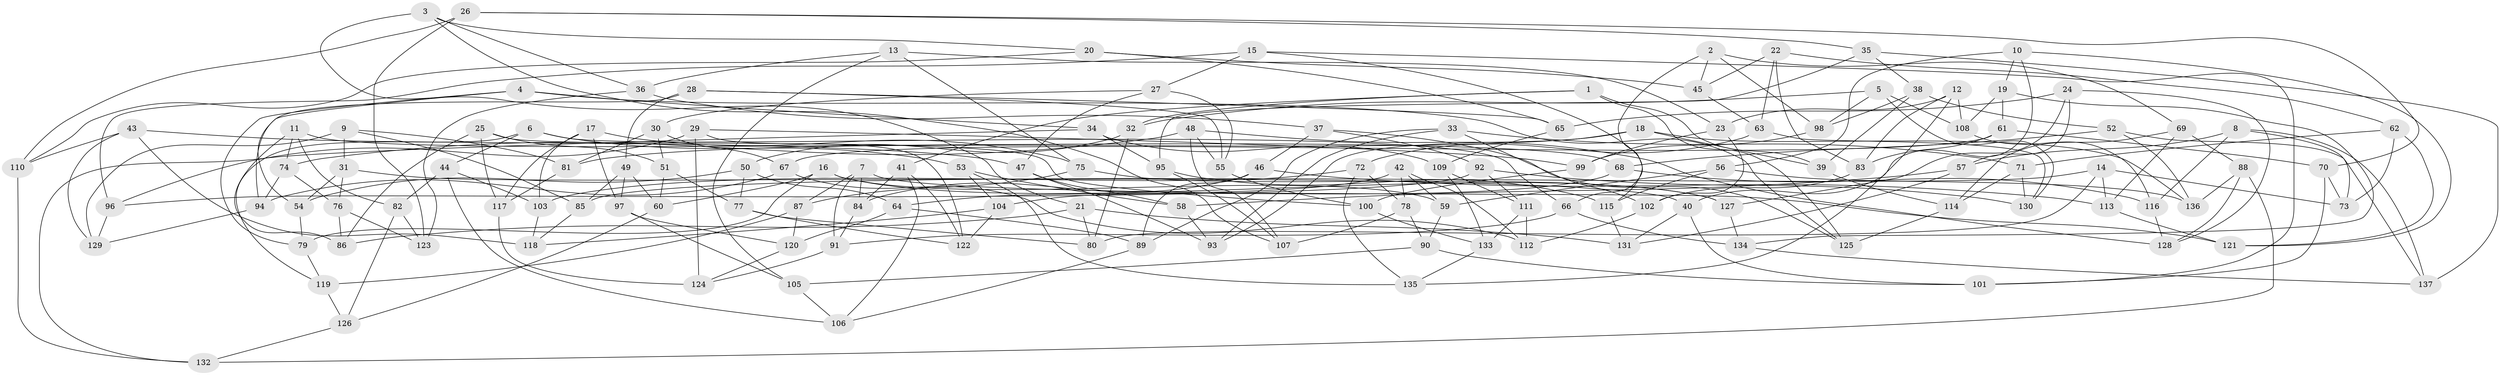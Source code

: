 // coarse degree distribution, {4: 0.5208333333333334, 6: 0.2916666666666667, 3: 0.052083333333333336, 5: 0.13541666666666666}
// Generated by graph-tools (version 1.1) at 2025/38/03/04/25 23:38:16]
// undirected, 137 vertices, 274 edges
graph export_dot {
  node [color=gray90,style=filled];
  1;
  2;
  3;
  4;
  5;
  6;
  7;
  8;
  9;
  10;
  11;
  12;
  13;
  14;
  15;
  16;
  17;
  18;
  19;
  20;
  21;
  22;
  23;
  24;
  25;
  26;
  27;
  28;
  29;
  30;
  31;
  32;
  33;
  34;
  35;
  36;
  37;
  38;
  39;
  40;
  41;
  42;
  43;
  44;
  45;
  46;
  47;
  48;
  49;
  50;
  51;
  52;
  53;
  54;
  55;
  56;
  57;
  58;
  59;
  60;
  61;
  62;
  63;
  64;
  65;
  66;
  67;
  68;
  69;
  70;
  71;
  72;
  73;
  74;
  75;
  76;
  77;
  78;
  79;
  80;
  81;
  82;
  83;
  84;
  85;
  86;
  87;
  88;
  89;
  90;
  91;
  92;
  93;
  94;
  95;
  96;
  97;
  98;
  99;
  100;
  101;
  102;
  103;
  104;
  105;
  106;
  107;
  108;
  109;
  110;
  111;
  112;
  113;
  114;
  115;
  116;
  117;
  118;
  119;
  120;
  121;
  122;
  123;
  124;
  125;
  126;
  127;
  128;
  129;
  130;
  131;
  132;
  133;
  134;
  135;
  136;
  137;
  1 -- 39;
  1 -- 125;
  1 -- 41;
  1 -- 32;
  2 -- 45;
  2 -- 66;
  2 -- 98;
  2 -- 69;
  3 -- 36;
  3 -- 107;
  3 -- 21;
  3 -- 20;
  4 -- 54;
  4 -- 79;
  4 -- 125;
  4 -- 34;
  5 -- 32;
  5 -- 130;
  5 -- 108;
  5 -- 98;
  6 -- 119;
  6 -- 66;
  6 -- 44;
  6 -- 53;
  7 -- 121;
  7 -- 91;
  7 -- 87;
  7 -- 84;
  8 -- 137;
  8 -- 73;
  8 -- 116;
  8 -- 57;
  9 -- 85;
  9 -- 129;
  9 -- 81;
  9 -- 31;
  10 -- 121;
  10 -- 19;
  10 -- 40;
  10 -- 56;
  11 -- 86;
  11 -- 82;
  11 -- 74;
  11 -- 68;
  12 -- 83;
  12 -- 108;
  12 -- 23;
  12 -- 135;
  13 -- 36;
  13 -- 75;
  13 -- 105;
  13 -- 23;
  14 -- 80;
  14 -- 85;
  14 -- 73;
  14 -- 113;
  15 -- 101;
  15 -- 115;
  15 -- 96;
  15 -- 27;
  16 -- 79;
  16 -- 59;
  16 -- 127;
  16 -- 60;
  17 -- 117;
  17 -- 75;
  17 -- 103;
  17 -- 97;
  18 -- 39;
  18 -- 136;
  18 -- 81;
  18 -- 93;
  19 -- 61;
  19 -- 134;
  19 -- 108;
  20 -- 110;
  20 -- 65;
  20 -- 45;
  21 -- 86;
  21 -- 131;
  21 -- 80;
  22 -- 63;
  22 -- 62;
  22 -- 83;
  22 -- 45;
  23 -- 102;
  23 -- 99;
  24 -- 127;
  24 -- 65;
  24 -- 57;
  24 -- 128;
  25 -- 51;
  25 -- 100;
  25 -- 86;
  25 -- 117;
  26 -- 70;
  26 -- 35;
  26 -- 110;
  26 -- 123;
  27 -- 30;
  27 -- 55;
  27 -- 47;
  28 -- 55;
  28 -- 94;
  28 -- 65;
  28 -- 49;
  29 -- 122;
  29 -- 99;
  29 -- 96;
  29 -- 124;
  30 -- 67;
  30 -- 81;
  30 -- 51;
  31 -- 54;
  31 -- 76;
  31 -- 40;
  32 -- 80;
  32 -- 50;
  33 -- 89;
  33 -- 93;
  33 -- 102;
  33 -- 71;
  34 -- 132;
  34 -- 95;
  34 -- 109;
  35 -- 137;
  35 -- 95;
  35 -- 38;
  36 -- 37;
  36 -- 123;
  37 -- 125;
  37 -- 46;
  37 -- 92;
  38 -- 98;
  38 -- 39;
  38 -- 52;
  39 -- 114;
  40 -- 131;
  40 -- 101;
  41 -- 106;
  41 -- 84;
  41 -- 122;
  42 -- 59;
  42 -- 112;
  42 -- 78;
  42 -- 64;
  43 -- 129;
  43 -- 118;
  43 -- 47;
  43 -- 110;
  44 -- 103;
  44 -- 106;
  44 -- 82;
  45 -- 63;
  46 -- 84;
  46 -- 113;
  46 -- 89;
  47 -- 93;
  47 -- 58;
  48 -- 107;
  48 -- 55;
  48 -- 128;
  48 -- 74;
  49 -- 85;
  49 -- 60;
  49 -- 97;
  50 -- 54;
  50 -- 64;
  50 -- 77;
  51 -- 77;
  51 -- 60;
  52 -- 137;
  52 -- 136;
  52 -- 68;
  53 -- 135;
  53 -- 58;
  53 -- 104;
  54 -- 79;
  55 -- 100;
  56 -- 115;
  56 -- 59;
  56 -- 136;
  57 -- 58;
  57 -- 131;
  58 -- 93;
  59 -- 90;
  60 -- 126;
  61 -- 70;
  61 -- 67;
  61 -- 83;
  62 -- 73;
  62 -- 71;
  62 -- 121;
  63 -- 130;
  63 -- 72;
  64 -- 89;
  64 -- 120;
  65 -- 109;
  66 -- 91;
  66 -- 134;
  67 -- 94;
  67 -- 112;
  68 -- 116;
  68 -- 104;
  69 -- 88;
  69 -- 113;
  69 -- 114;
  70 -- 101;
  70 -- 73;
  71 -- 114;
  71 -- 130;
  72 -- 103;
  72 -- 135;
  72 -- 78;
  74 -- 76;
  74 -- 94;
  75 -- 87;
  75 -- 127;
  76 -- 123;
  76 -- 86;
  77 -- 80;
  77 -- 122;
  78 -- 107;
  78 -- 90;
  79 -- 119;
  81 -- 117;
  82 -- 126;
  82 -- 123;
  83 -- 102;
  84 -- 91;
  85 -- 118;
  87 -- 119;
  87 -- 120;
  88 -- 132;
  88 -- 136;
  88 -- 128;
  89 -- 106;
  90 -- 105;
  90 -- 101;
  91 -- 124;
  92 -- 111;
  92 -- 96;
  92 -- 130;
  94 -- 129;
  95 -- 107;
  95 -- 115;
  96 -- 129;
  97 -- 120;
  97 -- 105;
  98 -- 99;
  99 -- 100;
  100 -- 133;
  102 -- 112;
  103 -- 118;
  104 -- 122;
  104 -- 118;
  105 -- 106;
  108 -- 116;
  109 -- 111;
  109 -- 133;
  110 -- 132;
  111 -- 112;
  111 -- 133;
  113 -- 121;
  114 -- 125;
  115 -- 131;
  116 -- 128;
  117 -- 124;
  119 -- 126;
  120 -- 124;
  126 -- 132;
  127 -- 134;
  133 -- 135;
  134 -- 137;
}
